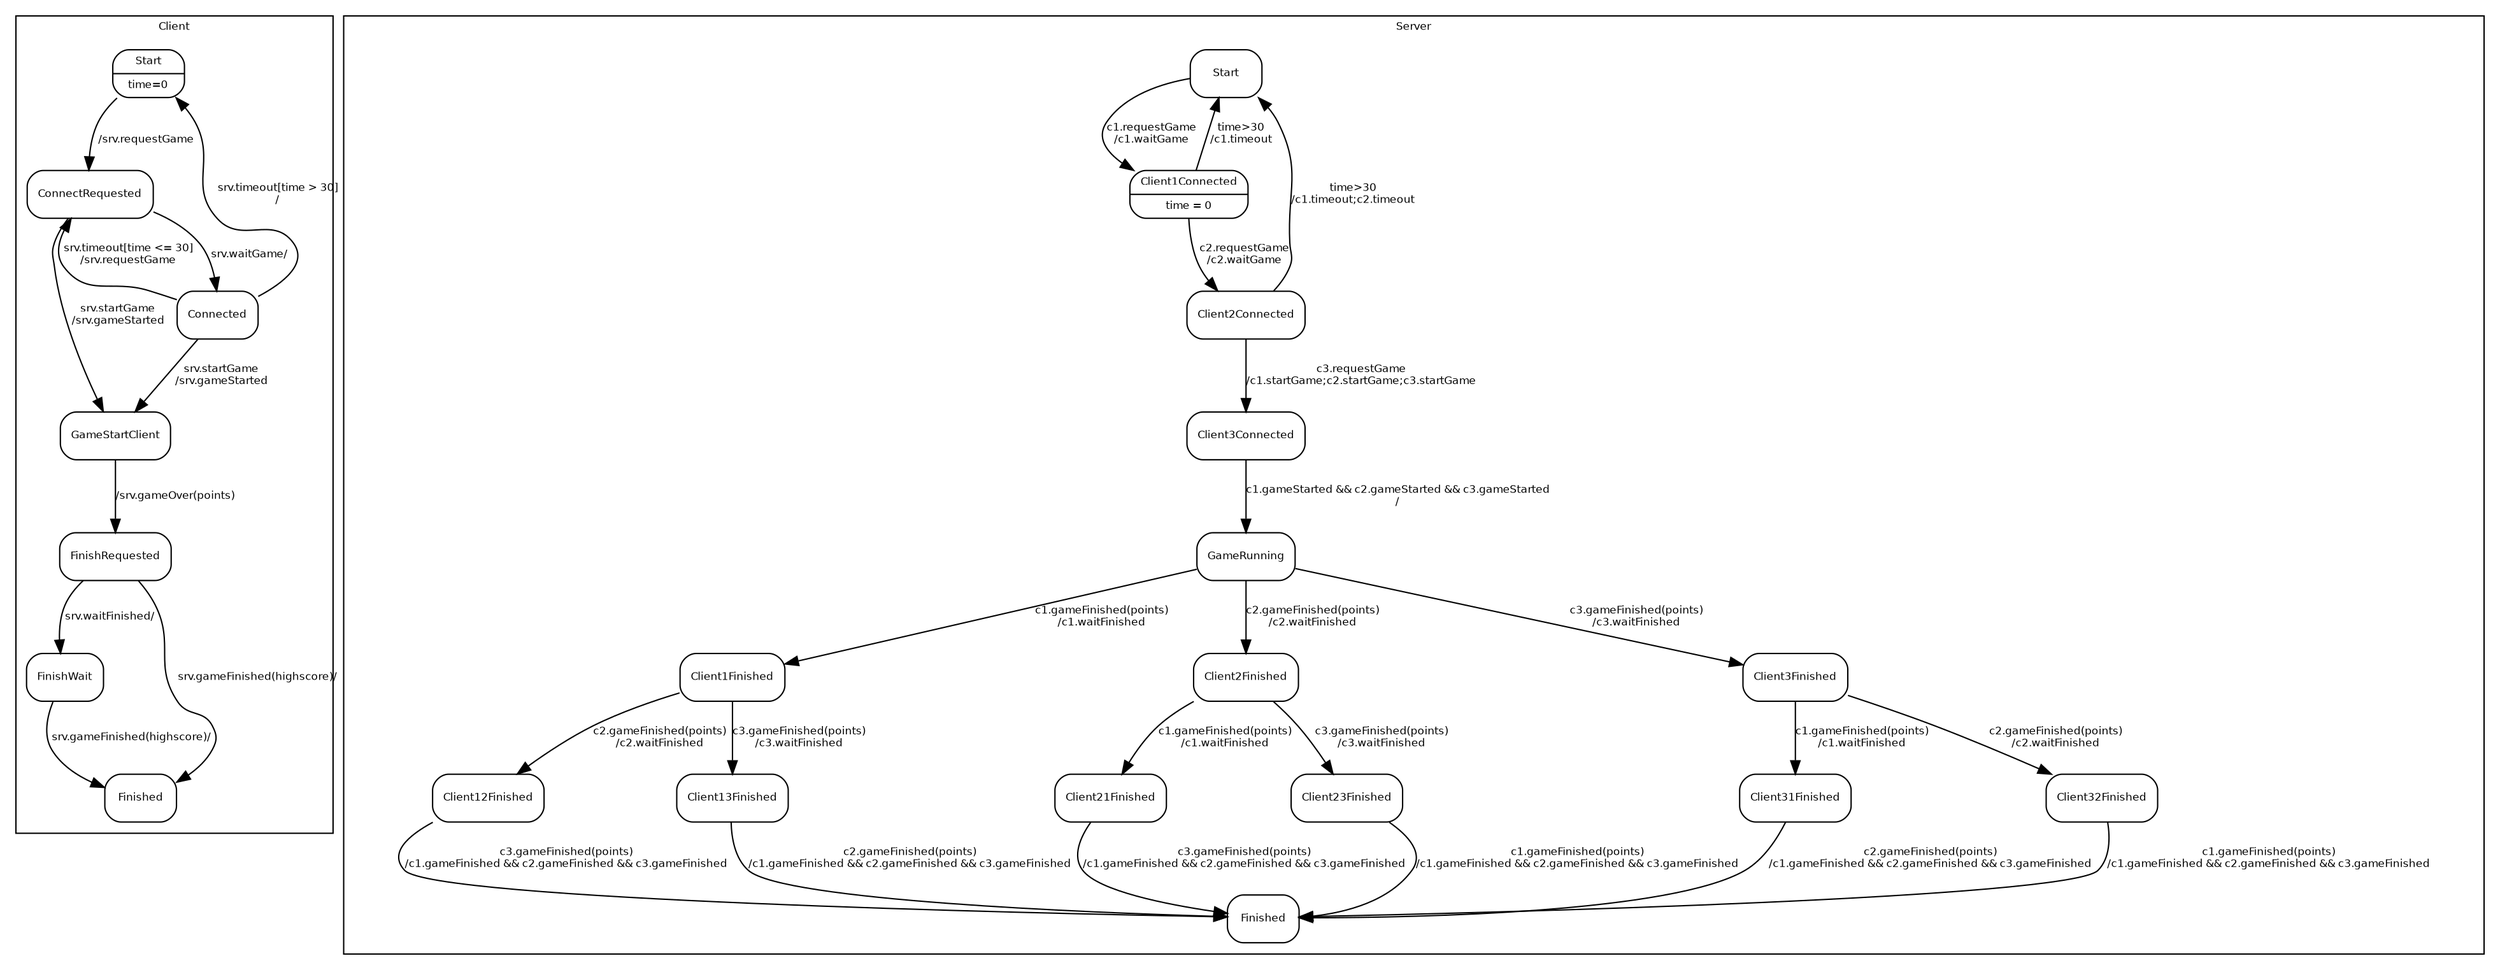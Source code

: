 digraph G {
    fontname = "Bitstream Vera Sans"
    fontsize = 8

    node [
        fontname = "Bitstream Vera Sans"
        fontsize = 8
        shape = "Mrecord"
    ]

    edge [
        fontname = "Bitstream Vera Sans"
        fontsize = 8
    ]

    subgraph cluster_client {
        label = "Client"
        color = "black"
        StartClient [label = "{Start|time=0}"]
        ConnectRequested
        Connected
        GameStartClient
        FinishRequested
        FinishWait
        Finished

        StartClient->ConnectRequested [label = "\n/srv.requestGame"]
        ConnectRequested->Connected [label = "srv.waitGame/"]
        ConnectRequested->GameStartClient [label = "srv.startGame\n/srv.gameStarted"]
        Connected->GameStartClient [label = "srv.startGame\n/srv.gameStarted"]
        Connected->StartClient [label = "srv.timeout[time > 30]\n/"]  
        Connected->ConnectRequested[label = "srv.timeout[time <= 30]\n/srv.requestGame"]  
        GameStartClient->FinishRequested [label = "/srv.gameOver(points)"]
        FinishRequested->FinishWait [label = "srv.waitFinished/"]
        FinishWait->Finished [label = "srv.gameFinished(highscore)/"]
        FinishRequested->Finished [label = "srv.gameFinished(highscore)/"]
    }


    subgraph cluster_server {
        label = "Server"
        color = "black"
        Start         
        Client1Connected [label = "{Client1Connected|time = 0}"]
        Client2Connected
        Client3Connected
        GameRunning
        Client1Finished
        Client2Finished
        Client3Finished
        Client12Finished
        Client13Finished
        Client21Finished
        Client23Finished
        Client31Finished
        Client32Finished
        ServerFinished [label = "Finished"]

        Start -> Client1Connected [label = "c1.requestGame\n/c1.waitGame"]
        Client1Connected -> Client2Connected [label = "c2.requestGame\n/c2.waitGame"]
        Client1Connected -> Start [label = "time>30\n/c1.timeout"]
        Client2Connected -> Client3Connected [label = "c3.requestGame\n/c1.startGame;c2.startGame;c3.startGame"]
        Client2Connected -> Start [label = "time>30\n/c1.timeout;c2.timeout"]
        Client3Connected -> GameRunning [label = "c1.gameStarted && c2.gameStarted && c3.gameStarted\n/"]
        GameRunning -> Client1Finished[label = "c1.gameFinished(points)\n/c1.waitFinished"];
        GameRunning -> Client2Finished[label = "c2.gameFinished(points)\n/c2.waitFinished"];
        GameRunning -> Client3Finished[label = "c3.gameFinished(points)\n/c3.waitFinished"];

        Client1Finished -> Client12Finished[label ="c2.gameFinished(points)\n/c2.waitFinished"];
        Client1Finished -> Client13Finished[label ="c3.gameFinished(points)\n/c3.waitFinished"];
        Client2Finished -> Client21Finished[label ="c1.gameFinished(points)\n/c1.waitFinished"];
        Client2Finished -> Client23Finished[label ="c3.gameFinished(points)\n/c3.waitFinished"];
        Client3Finished -> Client31Finished[label ="c1.gameFinished(points)\n/c1.waitFinished"];
        Client3Finished -> Client32Finished[label ="c2.gameFinished(points)\n/c2.waitFinished"];

        Client12Finished -> ServerFinished[label = "c3.gameFinished(points)\n/c1.gameFinished && c2.gameFinished && c3.gameFinished"];
        Client13Finished -> ServerFinished[label = "c2.gameFinished(points)\n/c1.gameFinished && c2.gameFinished && c3.gameFinished"];
        Client21Finished -> ServerFinished[label = "c3.gameFinished(points)\n/c1.gameFinished && c2.gameFinished && c3.gameFinished"];
        Client23Finished -> ServerFinished[label = "c1.gameFinished(points)\n/c1.gameFinished && c2.gameFinished && c3.gameFinished"];
        Client31Finished -> ServerFinished[label = "c2.gameFinished(points)\n/c1.gameFinished && c2.gameFinished && c3.gameFinished"];
        Client32Finished -> ServerFinished[label = "c1.gameFinished(points)\n/c1.gameFinished && c2.gameFinished && c3.gameFinished"];


    }
}    
